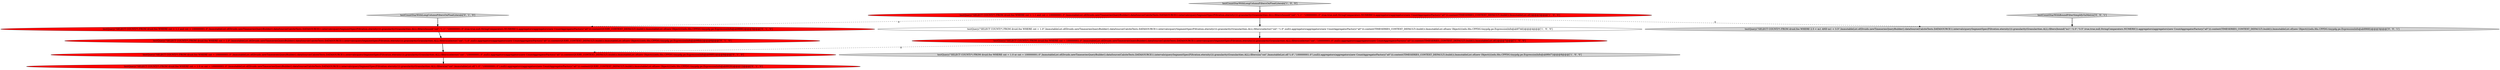 digraph {
4 [style = filled, label = "testQuery(\"SELECT COUNT(*) FROM druid.foo WHERE cnt = 100000001.0\",ImmutableList.of(Druids.newTimeseriesQueryBuilder().dataSource(CalciteTests.DATASOURCE1).intervals(querySegmentSpec(Filtration.eternity())).granularity(Granularities.ALL).filters(selector(\"cnt\",\"100000001.0\",null)).aggregators(aggregators(new CountAggregatorFactory(\"a0\"))).context(TIMESERIES_CONTEXT_DEFAULT).build()),ImmutableList.of())@@@7@@@['1', '0', '0']", fillcolor = red, shape = ellipse image = "AAA1AAABBB1BBB"];
11 [style = filled, label = "testQuery(\"SELECT COUNT(*) FROM druid.foo WHERE 2.5 < m1 AND m1 < 3.5\",ImmutableList.of(Druids.newTimeseriesQueryBuilder().dataSource(CalciteTests.DATASOURCE1).intervals(querySegmentSpec(Filtration.eternity())).granularity(Granularities.ALL).filters(bound(\"m1\",\"2.5\",\"3.5\",true,true,null,StringComparators.NUMERIC)).aggregators(aggregators(new CountAggregatorFactory(\"a0\"))).context(TIMESERIES_CONTEXT_DEFAULT).build()),ImmutableList.of(new Object((((edu.fdu.CPPDG.tinypdg.pe.ExpressionInfo@ab9968))@@@3@@@['0', '0', '1']", fillcolor = lightgray, shape = ellipse image = "AAA0AAABBB3BBB"];
2 [style = filled, label = "testQuery(\"SELECT COUNT(*) FROM druid.foo WHERE cnt = 1.0\",ImmutableList.of(Druids.newTimeseriesQueryBuilder().dataSource(CalciteTests.DATASOURCE1).intervals(querySegmentSpec(Filtration.eternity())).granularity(Granularities.ALL).filters(selector(\"cnt\",\"1.0\",null)).aggregators(aggregators(new CountAggregatorFactory(\"a0\"))).context(TIMESERIES_CONTEXT_DEFAULT).build()),ImmutableList.of(new Object((((edu.fdu.CPPDG.tinypdg.pe.ExpressionInfo@ab97dd))@@@4@@@['1', '0', '0']", fillcolor = white, shape = ellipse image = "AAA0AAABBB1BBB"];
0 [style = filled, label = "testQuery(\"SELECT COUNT(*) FROM druid.foo WHERE cnt = 1.0 or cnt = 100000001.0\",ImmutableList.of(Druids.newTimeseriesQueryBuilder().dataSource(CalciteTests.DATASOURCE1).intervals(querySegmentSpec(Filtration.eternity())).granularity(Granularities.ALL).filters(in(\"cnt\",ImmutableList.of(\"1.0\",\"100000001.0\"),null)).aggregators(aggregators(new CountAggregatorFactory(\"a0\"))).context(TIMESERIES_CONTEXT_DEFAULT).build()),ImmutableList.of(new Object((((edu.fdu.CPPDG.tinypdg.pe.ExpressionInfo@ab9847))@@@8@@@['1', '0', '0']", fillcolor = lightgray, shape = ellipse image = "AAA0AAABBB1BBB"];
8 [style = filled, label = "testQuery(\"SELECT COUNT(*) FROM druid.foo WHERE cnt = 1.0\",ImmutableList.of(Druids.newTimeseriesQueryBuilder().dataSource(CalciteTests.DATASOURCE1).intervals(querySegmentSpec(Filtration.eternity())).granularity(Granularities.ALL).filters(selector(\"cnt\",\"1.0\",null)).aggregators(aggregators(new CountAggregatorFactory(\"a0\"))).context(QUERY_CONTEXT_DEFAULT).build()),ImmutableList.of(new Object((((edu.fdu.CPPDG.tinypdg.pe.ExpressionInfo@ab98bb))@@@6@@@['0', '1', '0']", fillcolor = red, shape = ellipse image = "AAA1AAABBB2BBB"];
9 [style = filled, label = "testCountStarWithLongColumnFiltersOnFloatLiterals['0', '1', '0']", fillcolor = lightgray, shape = diamond image = "AAA0AAABBB2BBB"];
1 [style = filled, label = "testCountStarWithLongColumnFiltersOnFloatLiterals['1', '0', '0']", fillcolor = lightgray, shape = diamond image = "AAA0AAABBB1BBB"];
3 [style = filled, label = "testQuery(\"SELECT COUNT(*) FROM druid.foo WHERE cnt > 1.1 and cnt < 100000001.0\",ImmutableList.of(Druids.newTimeseriesQueryBuilder().dataSource(CalciteTests.DATASOURCE1).intervals(querySegmentSpec(Filtration.eternity())).granularity(Granularities.ALL).filters(bound(\"cnt\",\"1.1\",\"100000001.0\",true,true,null,StringComparators.NUMERIC)).aggregators(aggregators(new CountAggregatorFactory(\"a0\"))).context(TIMESERIES_CONTEXT_DEFAULT).build()),ImmutableList.of())@@@3@@@['1', '0', '0']", fillcolor = red, shape = ellipse image = "AAA1AAABBB1BBB"];
5 [style = filled, label = "testQuery(\"SELECT COUNT(*) FROM druid.foo WHERE cnt = 1.0 or cnt = 100000001.0\",ImmutableList.of(Druids.newTimeseriesQueryBuilder().dataSource(CalciteTests.DATASOURCE1).intervals(querySegmentSpec(Filtration.eternity())).granularity(Granularities.ALL).filters(in(\"cnt\",ImmutableList.of(\"1.0\",\"100000001.0\"),null)).aggregators(aggregators(new CountAggregatorFactory(\"a0\"))).context(QUERY_CONTEXT_DEFAULT).build()),ImmutableList.of(new Object((((edu.fdu.CPPDG.tinypdg.pe.ExpressionInfo@ab9929))@@@12@@@['0', '1', '0']", fillcolor = red, shape = ellipse image = "AAA1AAABBB2BBB"];
10 [style = filled, label = "testCountStarWithBoundFilterSimplifyOnMetric['0', '0', '1']", fillcolor = lightgray, shape = diamond image = "AAA0AAABBB3BBB"];
6 [style = filled, label = "testQuery(\"SELECT COUNT(*) FROM druid.foo WHERE cnt = 100000001.0\",ImmutableList.of(Druids.newTimeseriesQueryBuilder().dataSource(CalciteTests.DATASOURCE1).intervals(querySegmentSpec(Filtration.eternity())).granularity(Granularities.ALL).filters(selector(\"cnt\",\"100000001.0\",null)).aggregators(aggregators(new CountAggregatorFactory(\"a0\"))).context(QUERY_CONTEXT_DEFAULT).build()),ImmutableList.of(new Object((((edu.fdu.CPPDG.tinypdg.pe.ExpressionInfo@ab98f0))@@@9@@@['0', '1', '0']", fillcolor = red, shape = ellipse image = "AAA1AAABBB2BBB"];
7 [style = filled, label = "testQuery(\"SELECT COUNT(*) FROM druid.foo WHERE cnt > 1.1 and cnt < 100000001.0\",ImmutableList.of(Druids.newTimeseriesQueryBuilder().dataSource(CalciteTests.DATASOURCE1).intervals(querySegmentSpec(Filtration.eternity())).granularity(Granularities.ALL).filters(bound(\"cnt\",\"1.1\",\"100000001.0\",true,true,null,StringComparators.NUMERIC)).aggregators(aggregators(new CountAggregatorFactory(\"a0\"))).context(QUERY_CONTEXT_DEFAULT).build()),ImmutableList.of(new Object((((edu.fdu.CPPDG.tinypdg.pe.ExpressionInfo@ab9886))@@@3@@@['0', '1', '0']", fillcolor = red, shape = ellipse image = "AAA1AAABBB2BBB"];
1->3 [style = bold, label=""];
6->5 [style = bold, label=""];
8->6 [style = bold, label=""];
3->2 [style = bold, label=""];
9->7 [style = bold, label=""];
7->8 [style = bold, label=""];
4->6 [style = dashed, label="0"];
2->4 [style = bold, label=""];
3->7 [style = dashed, label="0"];
3->11 [style = dashed, label="0"];
4->0 [style = bold, label=""];
10->11 [style = bold, label=""];
}
